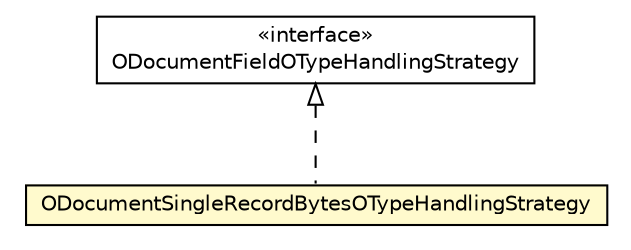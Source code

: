 #!/usr/local/bin/dot
#
# Class diagram 
# Generated by UMLGraph version R5_6-24-gf6e263 (http://www.umlgraph.org/)
#

digraph G {
	edge [fontname="Helvetica",fontsize=10,labelfontname="Helvetica",labelfontsize=10];
	node [fontname="Helvetica",fontsize=10,shape=plaintext];
	nodesep=0.25;
	ranksep=0.5;
	// com.orientechnologies.orient.object.enhancement.field.ODocumentSingleRecordBytesOTypeHandlingStrategy
	c3137595 [label=<<table title="com.orientechnologies.orient.object.enhancement.field.ODocumentSingleRecordBytesOTypeHandlingStrategy" border="0" cellborder="1" cellspacing="0" cellpadding="2" port="p" bgcolor="lemonChiffon" href="./ODocumentSingleRecordBytesOTypeHandlingStrategy.html">
		<tr><td><table border="0" cellspacing="0" cellpadding="1">
<tr><td align="center" balign="center"> ODocumentSingleRecordBytesOTypeHandlingStrategy </td></tr>
		</table></td></tr>
		</table>>, URL="./ODocumentSingleRecordBytesOTypeHandlingStrategy.html", fontname="Helvetica", fontcolor="black", fontsize=10.0];
	// com.orientechnologies.orient.object.enhancement.field.ODocumentFieldOTypeHandlingStrategy
	c3137600 [label=<<table title="com.orientechnologies.orient.object.enhancement.field.ODocumentFieldOTypeHandlingStrategy" border="0" cellborder="1" cellspacing="0" cellpadding="2" port="p" href="./ODocumentFieldOTypeHandlingStrategy.html">
		<tr><td><table border="0" cellspacing="0" cellpadding="1">
<tr><td align="center" balign="center"> &#171;interface&#187; </td></tr>
<tr><td align="center" balign="center"> ODocumentFieldOTypeHandlingStrategy </td></tr>
		</table></td></tr>
		</table>>, URL="./ODocumentFieldOTypeHandlingStrategy.html", fontname="Helvetica", fontcolor="black", fontsize=10.0];
	//com.orientechnologies.orient.object.enhancement.field.ODocumentSingleRecordBytesOTypeHandlingStrategy implements com.orientechnologies.orient.object.enhancement.field.ODocumentFieldOTypeHandlingStrategy
	c3137600:p -> c3137595:p [dir=back,arrowtail=empty,style=dashed];
}

